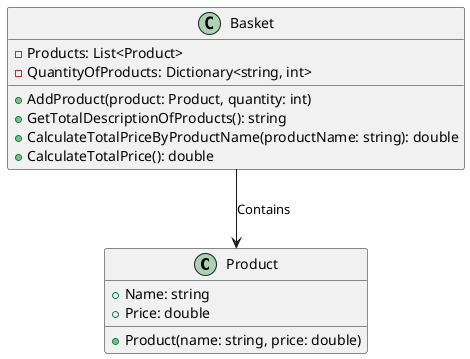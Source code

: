 ﻿@startuml

class Product {
  + Name: string
  + Price: double

  + Product(name: string, price: double)
}

class Basket {
  - Products: List<Product>
  - QuantityOfProducts: Dictionary<string, int>

  + AddProduct(product: Product, quantity: int)
  + GetTotalDescriptionOfProducts(): string
  + CalculateTotalPriceByProductName(productName: string): double
  + CalculateTotalPrice(): double
}

'ассоциация
Basket --> Product : Contains

@enduml
